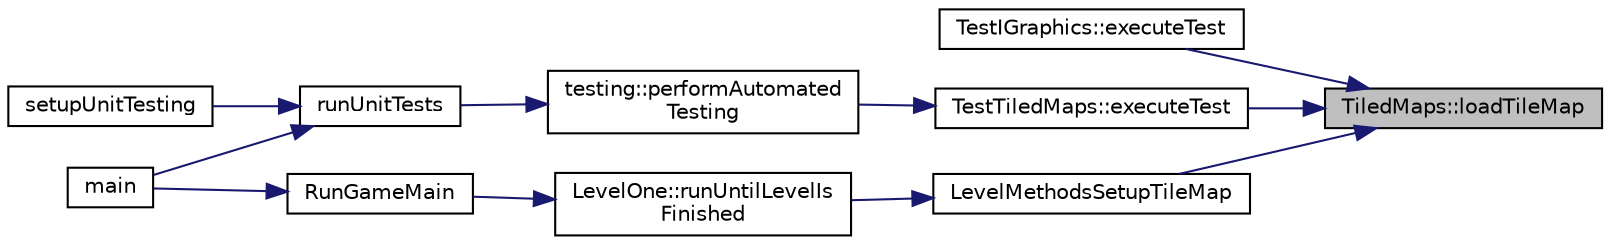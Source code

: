digraph "TiledMaps::loadTileMap"
{
 // LATEX_PDF_SIZE
  edge [fontname="Helvetica",fontsize="10",labelfontname="Helvetica",labelfontsize="10"];
  node [fontname="Helvetica",fontsize="10",shape=record];
  rankdir="RL";
  Node1 [label="TiledMaps::loadTileMap",height=0.2,width=0.4,color="black", fillcolor="grey75", style="filled", fontcolor="black",tooltip=" "];
  Node1 -> Node2 [dir="back",color="midnightblue",fontsize="10",style="solid"];
  Node2 [label="TestIGraphics::executeTest",height=0.2,width=0.4,color="black", fillcolor="white", style="filled",URL="$class_test_i_graphics.html#a526eed13c6c38a2cad0b734df55ee8cd",tooltip=" "];
  Node1 -> Node3 [dir="back",color="midnightblue",fontsize="10",style="solid"];
  Node3 [label="TestTiledMaps::executeTest",height=0.2,width=0.4,color="black", fillcolor="white", style="filled",URL="$class_test_tiled_maps.html#a5be3281cd6dcde52bcedbf6d6410ae45",tooltip=" "];
  Node3 -> Node4 [dir="back",color="midnightblue",fontsize="10",style="solid"];
  Node4 [label="testing::performAutomated\lTesting",height=0.2,width=0.4,color="black", fillcolor="white", style="filled",URL="$classtesting.html#a1d0db1e6f2903c8934d649d6c8875a50",tooltip="Performs all automated testing and displays results on using printf..."];
  Node4 -> Node5 [dir="back",color="midnightblue",fontsize="10",style="solid"];
  Node5 [label="runUnitTests",height=0.2,width=0.4,color="black", fillcolor="white", style="filled",URL="$main_8cpp.html#adc55d66d01b104380f72a64f36c4cb9d",tooltip=" "];
  Node5 -> Node6 [dir="back",color="midnightblue",fontsize="10",style="solid"];
  Node6 [label="main",height=0.2,width=0.4,color="black", fillcolor="white", style="filled",URL="$main_8cpp.html#a3c04138a5bfe5d72780bb7e82a18e627",tooltip=" "];
  Node5 -> Node7 [dir="back",color="midnightblue",fontsize="10",style="solid"];
  Node7 [label="setupUnitTesting",height=0.2,width=0.4,color="black", fillcolor="white", style="filled",URL="$main_8cpp.html#a225bf580053e8dbb4870bdcb72c7e01e",tooltip=" "];
  Node1 -> Node8 [dir="back",color="midnightblue",fontsize="10",style="solid"];
  Node8 [label="LevelMethodsSetupTileMap",height=0.2,width=0.4,color="black", fillcolor="white", style="filled",URL="$_level_methods_8cpp.html#a2fce9a81c47e8df6492f4b3de193229c",tooltip="Takes a null tilemap reference and turns it into something beautiful"];
  Node8 -> Node9 [dir="back",color="midnightblue",fontsize="10",style="solid"];
  Node9 [label="LevelOne::runUntilLevelIs\lFinished",height=0.2,width=0.4,color="black", fillcolor="white", style="filled",URL="$class_level_one.html#afd011cbfd58c10d7bcaabbbdf7b884a3",tooltip="Indicates that the level will loop internally handling all input, and output (audio,..."];
  Node9 -> Node10 [dir="back",color="midnightblue",fontsize="10",style="solid"];
  Node10 [label="RunGameMain",height=0.2,width=0.4,color="black", fillcolor="white", style="filled",URL="$main_8cpp.html#aa4173368a267598f9c3c83944e79a303",tooltip=" "];
  Node10 -> Node6 [dir="back",color="midnightblue",fontsize="10",style="solid"];
}
